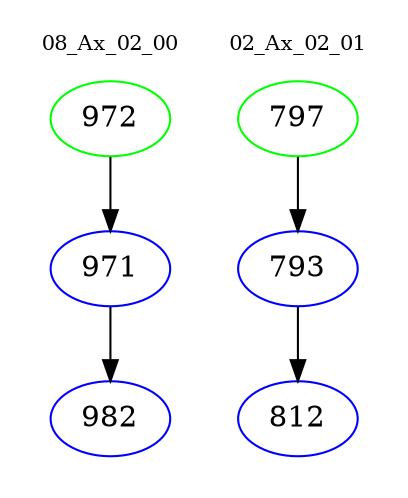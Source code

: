digraph{
subgraph cluster_0 {
color = white
label = "08_Ax_02_00";
fontsize=10;
T0_972 [label="972", color="green"]
T0_972 -> T0_971 [color="black"]
T0_971 [label="971", color="blue"]
T0_971 -> T0_982 [color="black"]
T0_982 [label="982", color="blue"]
}
subgraph cluster_1 {
color = white
label = "02_Ax_02_01";
fontsize=10;
T1_797 [label="797", color="green"]
T1_797 -> T1_793 [color="black"]
T1_793 [label="793", color="blue"]
T1_793 -> T1_812 [color="black"]
T1_812 [label="812", color="blue"]
}
}
